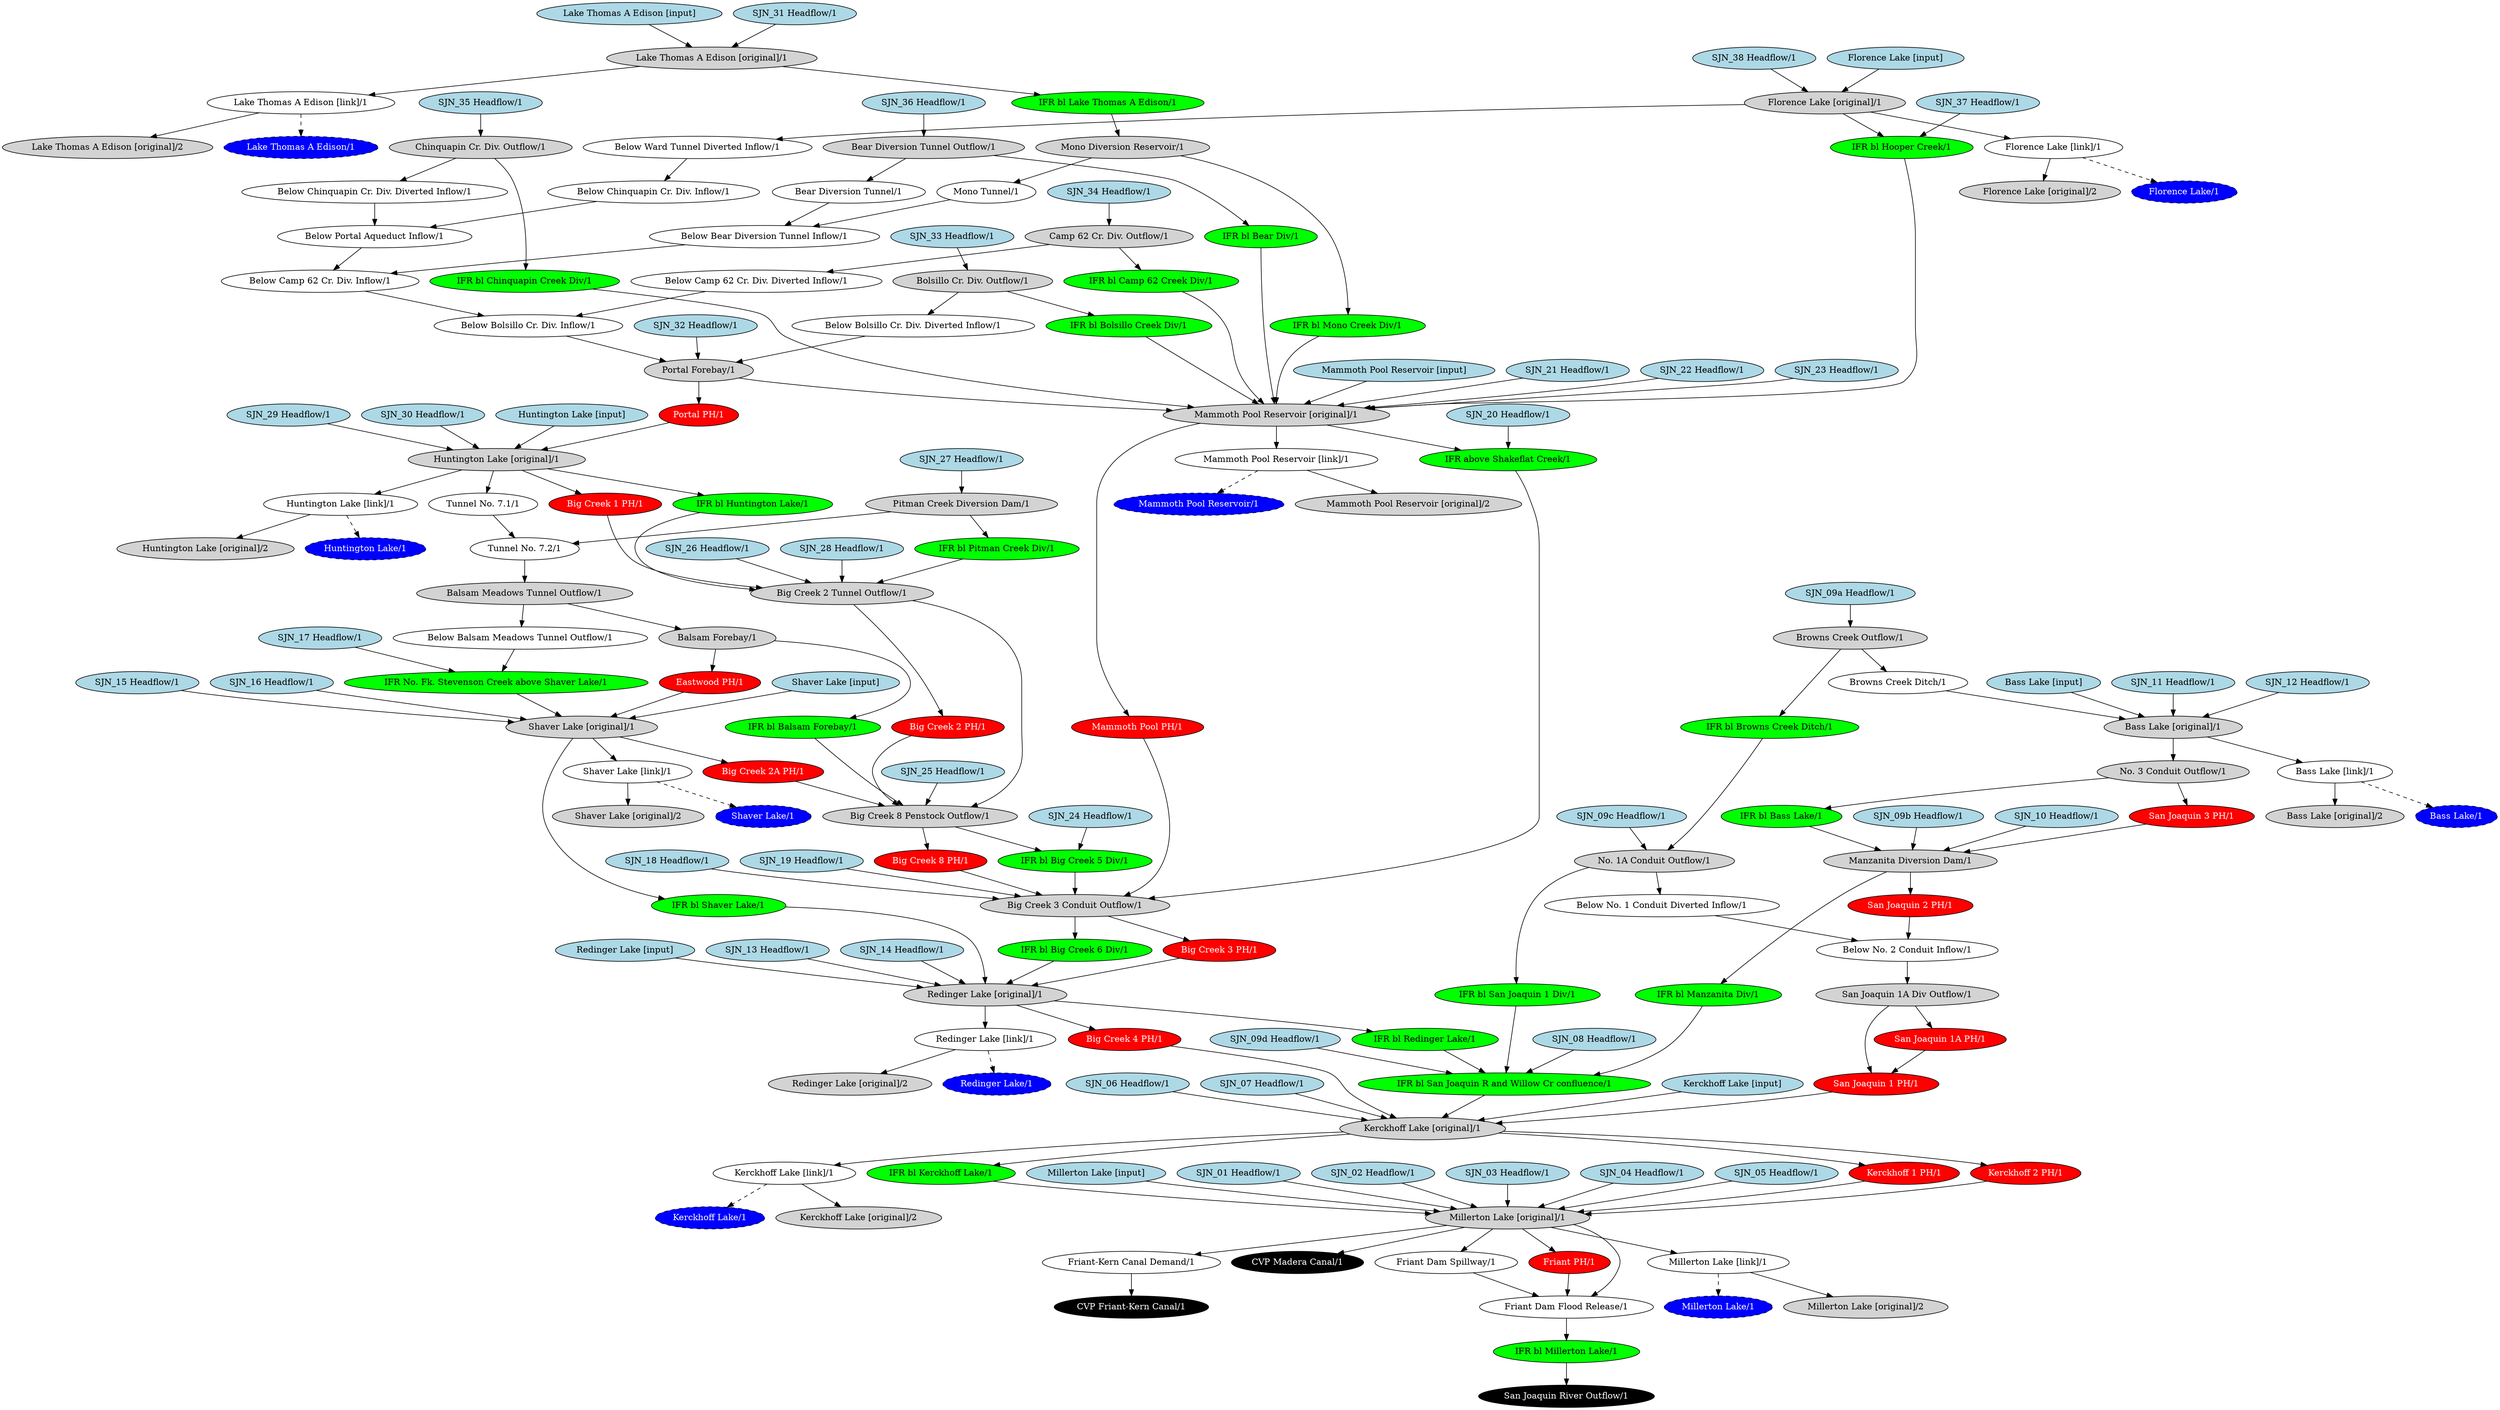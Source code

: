 // upper_san_joaquin
digraph upper_san_joaquin {
	"Bear Diversion Tunnel/1" [fillcolor=white fontcolor=black shape=oval style=filled]
	"Below Balsam Meadows Tunnel Outflow/1" [fillcolor=white fontcolor=black shape=oval style=filled]
	"Below Bear Diversion Tunnel Inflow/1" [fillcolor=white fontcolor=black shape=oval style=filled]
	"Below Bolsillo Cr. Div. Diverted Inflow/1" [fillcolor=white fontcolor=black shape=oval style=filled]
	"Below Bolsillo Cr. Div. Inflow/1" [fillcolor=white fontcolor=black shape=oval style=filled]
	"Below Camp 62 Cr. Div. Diverted Inflow/1" [fillcolor=white fontcolor=black shape=oval style=filled]
	"Below Camp 62 Cr. Div. Inflow/1" [fillcolor=white fontcolor=black shape=oval style=filled]
	"Below Chinquapin Cr. Div. Diverted Inflow/1" [fillcolor=white fontcolor=black shape=oval style=filled]
	"Below Chinquapin Cr. Div. Inflow/1" [fillcolor=white fontcolor=black shape=oval style=filled]
	"Below No. 1 Conduit Diverted Inflow/1" [fillcolor=white fontcolor=black shape=oval style=filled]
	"Below No. 2 Conduit Inflow/1" [fillcolor=white fontcolor=black shape=oval style=filled]
	"Below Portal Aqueduct Inflow/1" [fillcolor=white fontcolor=black shape=oval style=filled]
	"Below Ward Tunnel Diverted Inflow/1" [fillcolor=white fontcolor=black shape=oval style=filled]
	"Browns Creek Ditch/1" [fillcolor=white fontcolor=black shape=oval style=filled]
	"Friant-Kern Canal Demand/1" [fillcolor=white fontcolor=black shape=oval style=filled]
	"Mono Tunnel/1" [fillcolor=white fontcolor=black shape=oval style=filled]
	"Tunnel No. 7.1/1" [fillcolor=white fontcolor=black shape=oval style=filled]
	"Tunnel No. 7.2/1" [fillcolor=white fontcolor=black shape=oval style=filled]
	"Balsam Forebay/1" [fillcolor=lightgrey fontcolor=black shape=oval style=filled]
	"Balsam Meadows Tunnel Outflow/1" [fillcolor=lightgrey fontcolor=black shape=oval style=filled]
	"Bass Lake [original]/1" [fillcolor=lightgrey fontcolor=black shape=oval style=filled]
	"Bass Lake [input]" [fillcolor=lightblue fontcolor=black shape=oval style=filled]
	"Bass Lake [link]/1" [fillcolor=white fontcolor=black shape=oval style=filled]
	"Bass Lake/1" [fillcolor=blue fontcolor=white shape=oval style="filled,dashed"]
	"Bass Lake [link]/1" -> "Bass Lake/1" [style=dashed]
	"Bass Lake [original]/2" [fillcolor=lightgrey fontcolor=black shape=oval style=filled]
	"Bear Diversion Tunnel Outflow/1" [fillcolor=lightgrey fontcolor=black shape=oval style=filled]
	"Big Creek 1 PH/1" [fillcolor=red fontcolor=white shape=oval style=filled]
	"Big Creek 2 PH/1" [fillcolor=red fontcolor=white shape=oval style=filled]
	"Big Creek 2 Tunnel Outflow/1" [fillcolor=lightgrey fontcolor=black shape=oval style=filled]
	"Big Creek 2A PH/1" [fillcolor=red fontcolor=white shape=oval style=filled]
	"Big Creek 3 Conduit Outflow/1" [fillcolor=lightgrey fontcolor=black shape=oval style=filled]
	"Big Creek 3 PH/1" [fillcolor=red fontcolor=white shape=oval style=filled]
	"Big Creek 4 PH/1" [fillcolor=red fontcolor=white shape=oval style=filled]
	"Big Creek 8 Penstock Outflow/1" [fillcolor=lightgrey fontcolor=black shape=oval style=filled]
	"Big Creek 8 PH/1" [fillcolor=red fontcolor=white shape=oval style=filled]
	"Bolsillo Cr. Div. Outflow/1" [fillcolor=lightgrey fontcolor=black shape=oval style=filled]
	"Browns Creek Outflow/1" [fillcolor=lightgrey fontcolor=black shape=oval style=filled]
	"Camp 62 Cr. Div. Outflow/1" [fillcolor=lightgrey fontcolor=black shape=oval style=filled]
	"Chinquapin Cr. Div. Outflow/1" [fillcolor=lightgrey fontcolor=black shape=oval style=filled]
	"CVP Friant-Kern Canal/1" [fillcolor=black fontcolor=white shape=oval style=filled]
	"CVP Madera Canal/1" [fillcolor=black fontcolor=white shape=oval style=filled]
	"Eastwood PH/1" [fillcolor=red fontcolor=white shape=oval style=filled]
	"Florence Lake [original]/1" [fillcolor=lightgrey fontcolor=black shape=oval style=filled]
	"Florence Lake [input]" [fillcolor=lightblue fontcolor=black shape=oval style=filled]
	"Florence Lake [link]/1" [fillcolor=white fontcolor=black shape=oval style=filled]
	"Florence Lake/1" [fillcolor=blue fontcolor=white shape=oval style="filled,dashed"]
	"Florence Lake [link]/1" -> "Florence Lake/1" [style=dashed]
	"Florence Lake [original]/2" [fillcolor=lightgrey fontcolor=black shape=oval style=filled]
	"Friant Dam Spillway/1" [fillcolor=white fontcolor=black shape=oval style=filled]
	"Friant Dam Flood Release/1" [fillcolor=white fontcolor=black shape=oval style=filled]
	"Friant PH/1" [fillcolor=red fontcolor=white shape=oval style=filled]
	"Huntington Lake [original]/1" [fillcolor=lightgrey fontcolor=black shape=oval style=filled]
	"Huntington Lake [input]" [fillcolor=lightblue fontcolor=black shape=oval style=filled]
	"Huntington Lake [link]/1" [fillcolor=white fontcolor=black shape=oval style=filled]
	"Huntington Lake/1" [fillcolor=blue fontcolor=white shape=oval style="filled,dashed"]
	"Huntington Lake [link]/1" -> "Huntington Lake/1" [style=dashed]
	"Huntington Lake [original]/2" [fillcolor=lightgrey fontcolor=black shape=oval style=filled]
	"IFR above Shakeflat Creek/1" [fillcolor=green fontcolor=black shape=oval style=filled]
	"IFR bl Balsam Forebay/1" [fillcolor=green fontcolor=black shape=oval style=filled]
	"IFR bl Bass Lake/1" [fillcolor=green fontcolor=black shape=oval style=filled]
	"IFR bl Bear Div/1" [fillcolor=green fontcolor=black shape=oval style=filled]
	"IFR bl Big Creek 5 Div/1" [fillcolor=green fontcolor=black shape=oval style=filled]
	"IFR bl Big Creek 6 Div/1" [fillcolor=green fontcolor=black shape=oval style=filled]
	"IFR bl Bolsillo Creek Div/1" [fillcolor=green fontcolor=black shape=oval style=filled]
	"IFR bl Browns Creek Ditch/1" [fillcolor=green fontcolor=black shape=oval style=filled]
	"IFR bl Camp 62 Creek Div/1" [fillcolor=green fontcolor=black shape=oval style=filled]
	"IFR bl Chinquapin Creek Div/1" [fillcolor=green fontcolor=black shape=oval style=filled]
	"IFR bl Hooper Creek/1" [fillcolor=green fontcolor=black shape=oval style=filled]
	"IFR bl Huntington Lake/1" [fillcolor=green fontcolor=black shape=oval style=filled]
	"IFR bl Kerckhoff Lake/1" [fillcolor=green fontcolor=black shape=oval style=filled]
	"IFR bl Lake Thomas A Edison/1" [fillcolor=green fontcolor=black shape=oval style=filled]
	"IFR bl Manzanita Div/1" [fillcolor=green fontcolor=black shape=oval style=filled]
	"IFR bl Millerton Lake/1" [fillcolor=green fontcolor=black shape=oval style=filled]
	"IFR bl Mono Creek Div/1" [fillcolor=green fontcolor=black shape=oval style=filled]
	"IFR bl Pitman Creek Div/1" [fillcolor=green fontcolor=black shape=oval style=filled]
	"IFR bl Redinger Lake/1" [fillcolor=green fontcolor=black shape=oval style=filled]
	"IFR bl San Joaquin 1 Div/1" [fillcolor=green fontcolor=black shape=oval style=filled]
	"IFR bl San Joaquin R and Willow Cr confluence/1" [fillcolor=green fontcolor=black shape=oval style=filled]
	"IFR bl Shaver Lake/1" [fillcolor=green fontcolor=black shape=oval style=filled]
	"IFR No. Fk. Stevenson Creek above Shaver Lake/1" [fillcolor=green fontcolor=black shape=oval style=filled]
	"Kerckhoff 1 PH/1" [fillcolor=red fontcolor=white shape=oval style=filled]
	"Kerckhoff 2 PH/1" [fillcolor=red fontcolor=white shape=oval style=filled]
	"Kerckhoff Lake [original]/1" [fillcolor=lightgrey fontcolor=black shape=oval style=filled]
	"Kerckhoff Lake [input]" [fillcolor=lightblue fontcolor=black shape=oval style=filled]
	"Kerckhoff Lake [link]/1" [fillcolor=white fontcolor=black shape=oval style=filled]
	"Kerckhoff Lake/1" [fillcolor=blue fontcolor=white shape=oval style="filled,dashed"]
	"Kerckhoff Lake [link]/1" -> "Kerckhoff Lake/1" [style=dashed]
	"Kerckhoff Lake [original]/2" [fillcolor=lightgrey fontcolor=black shape=oval style=filled]
	"Lake Thomas A Edison [original]/1" [fillcolor=lightgrey fontcolor=black shape=oval style=filled]
	"Lake Thomas A Edison [input]" [fillcolor=lightblue fontcolor=black shape=oval style=filled]
	"Lake Thomas A Edison [link]/1" [fillcolor=white fontcolor=black shape=oval style=filled]
	"Lake Thomas A Edison/1" [fillcolor=blue fontcolor=white shape=oval style="filled,dashed"]
	"Lake Thomas A Edison [link]/1" -> "Lake Thomas A Edison/1" [style=dashed]
	"Lake Thomas A Edison [original]/2" [fillcolor=lightgrey fontcolor=black shape=oval style=filled]
	"Mammoth Pool PH/1" [fillcolor=red fontcolor=white shape=oval style=filled]
	"Mammoth Pool Reservoir [original]/1" [fillcolor=lightgrey fontcolor=black shape=oval style=filled]
	"Mammoth Pool Reservoir [input]" [fillcolor=lightblue fontcolor=black shape=oval style=filled]
	"Mammoth Pool Reservoir [link]/1" [fillcolor=white fontcolor=black shape=oval style=filled]
	"Mammoth Pool Reservoir/1" [fillcolor=blue fontcolor=white shape=oval style="filled,dashed"]
	"Mammoth Pool Reservoir [link]/1" -> "Mammoth Pool Reservoir/1" [style=dashed]
	"Mammoth Pool Reservoir [original]/2" [fillcolor=lightgrey fontcolor=black shape=oval style=filled]
	"Manzanita Diversion Dam/1" [fillcolor=lightgrey fontcolor=black shape=oval style=filled]
	"Millerton Lake [original]/1" [fillcolor=lightgrey fontcolor=black shape=oval style=filled]
	"Millerton Lake [input]" [fillcolor=lightblue fontcolor=black shape=oval style=filled]
	"Millerton Lake [link]/1" [fillcolor=white fontcolor=black shape=oval style=filled]
	"Millerton Lake/1" [fillcolor=blue fontcolor=white shape=oval style="filled,dashed"]
	"Millerton Lake [link]/1" -> "Millerton Lake/1" [style=dashed]
	"Millerton Lake [original]/2" [fillcolor=lightgrey fontcolor=black shape=oval style=filled]
	"Mono Diversion Reservoir/1" [fillcolor=lightgrey fontcolor=black shape=oval style=filled]
	"No. 1A Conduit Outflow/1" [fillcolor=lightgrey fontcolor=black shape=oval style=filled]
	"No. 3 Conduit Outflow/1" [fillcolor=lightgrey fontcolor=black shape=oval style=filled]
	"Pitman Creek Diversion Dam/1" [fillcolor=lightgrey fontcolor=black shape=oval style=filled]
	"Portal Forebay/1" [fillcolor=lightgrey fontcolor=black shape=oval style=filled]
	"Portal PH/1" [fillcolor=red fontcolor=white shape=oval style=filled]
	"Redinger Lake [original]/1" [fillcolor=lightgrey fontcolor=black shape=oval style=filled]
	"Redinger Lake [input]" [fillcolor=lightblue fontcolor=black shape=oval style=filled]
	"Redinger Lake [link]/1" [fillcolor=white fontcolor=black shape=oval style=filled]
	"Redinger Lake/1" [fillcolor=blue fontcolor=white shape=oval style="filled,dashed"]
	"Redinger Lake [link]/1" -> "Redinger Lake/1" [style=dashed]
	"Redinger Lake [original]/2" [fillcolor=lightgrey fontcolor=black shape=oval style=filled]
	"San Joaquin 1 PH/1" [fillcolor=red fontcolor=white shape=oval style=filled]
	"San Joaquin 1A Div Outflow/1" [fillcolor=lightgrey fontcolor=black shape=oval style=filled]
	"San Joaquin 1A PH/1" [fillcolor=red fontcolor=white shape=oval style=filled]
	"San Joaquin 2 PH/1" [fillcolor=red fontcolor=white shape=oval style=filled]
	"San Joaquin 3 PH/1" [fillcolor=red fontcolor=white shape=oval style=filled]
	"San Joaquin River Outflow/1" [fillcolor=black fontcolor=white shape=oval style=filled]
	"Shaver Lake [original]/1" [fillcolor=lightgrey fontcolor=black shape=oval style=filled]
	"Shaver Lake [input]" [fillcolor=lightblue fontcolor=black shape=oval style=filled]
	"Shaver Lake [link]/1" [fillcolor=white fontcolor=black shape=oval style=filled]
	"Shaver Lake/1" [fillcolor=blue fontcolor=white shape=oval style="filled,dashed"]
	"Shaver Lake [link]/1" -> "Shaver Lake/1" [style=dashed]
	"Shaver Lake [original]/2" [fillcolor=lightgrey fontcolor=black shape=oval style=filled]
	"SJN_01 Headflow/1" [fillcolor=lightblue fontcolor=black shape=oval style=filled]
	"SJN_02 Headflow/1" [fillcolor=lightblue fontcolor=black shape=oval style=filled]
	"SJN_03 Headflow/1" [fillcolor=lightblue fontcolor=black shape=oval style=filled]
	"SJN_04 Headflow/1" [fillcolor=lightblue fontcolor=black shape=oval style=filled]
	"SJN_05 Headflow/1" [fillcolor=lightblue fontcolor=black shape=oval style=filled]
	"SJN_06 Headflow/1" [fillcolor=lightblue fontcolor=black shape=oval style=filled]
	"SJN_07 Headflow/1" [fillcolor=lightblue fontcolor=black shape=oval style=filled]
	"SJN_08 Headflow/1" [fillcolor=lightblue fontcolor=black shape=oval style=filled]
	"SJN_09a Headflow/1" [fillcolor=lightblue fontcolor=black shape=oval style=filled]
	"SJN_09b Headflow/1" [fillcolor=lightblue fontcolor=black shape=oval style=filled]
	"SJN_09c Headflow/1" [fillcolor=lightblue fontcolor=black shape=oval style=filled]
	"SJN_09d Headflow/1" [fillcolor=lightblue fontcolor=black shape=oval style=filled]
	"SJN_10 Headflow/1" [fillcolor=lightblue fontcolor=black shape=oval style=filled]
	"SJN_11 Headflow/1" [fillcolor=lightblue fontcolor=black shape=oval style=filled]
	"SJN_12 Headflow/1" [fillcolor=lightblue fontcolor=black shape=oval style=filled]
	"SJN_13 Headflow/1" [fillcolor=lightblue fontcolor=black shape=oval style=filled]
	"SJN_14 Headflow/1" [fillcolor=lightblue fontcolor=black shape=oval style=filled]
	"SJN_15 Headflow/1" [fillcolor=lightblue fontcolor=black shape=oval style=filled]
	"SJN_16 Headflow/1" [fillcolor=lightblue fontcolor=black shape=oval style=filled]
	"SJN_17 Headflow/1" [fillcolor=lightblue fontcolor=black shape=oval style=filled]
	"SJN_18 Headflow/1" [fillcolor=lightblue fontcolor=black shape=oval style=filled]
	"SJN_19 Headflow/1" [fillcolor=lightblue fontcolor=black shape=oval style=filled]
	"SJN_20 Headflow/1" [fillcolor=lightblue fontcolor=black shape=oval style=filled]
	"SJN_21 Headflow/1" [fillcolor=lightblue fontcolor=black shape=oval style=filled]
	"SJN_22 Headflow/1" [fillcolor=lightblue fontcolor=black shape=oval style=filled]
	"SJN_23 Headflow/1" [fillcolor=lightblue fontcolor=black shape=oval style=filled]
	"SJN_24 Headflow/1" [fillcolor=lightblue fontcolor=black shape=oval style=filled]
	"SJN_25 Headflow/1" [fillcolor=lightblue fontcolor=black shape=oval style=filled]
	"SJN_26 Headflow/1" [fillcolor=lightblue fontcolor=black shape=oval style=filled]
	"SJN_27 Headflow/1" [fillcolor=lightblue fontcolor=black shape=oval style=filled]
	"SJN_28 Headflow/1" [fillcolor=lightblue fontcolor=black shape=oval style=filled]
	"SJN_29 Headflow/1" [fillcolor=lightblue fontcolor=black shape=oval style=filled]
	"SJN_30 Headflow/1" [fillcolor=lightblue fontcolor=black shape=oval style=filled]
	"SJN_31 Headflow/1" [fillcolor=lightblue fontcolor=black shape=oval style=filled]
	"SJN_32 Headflow/1" [fillcolor=lightblue fontcolor=black shape=oval style=filled]
	"SJN_33 Headflow/1" [fillcolor=lightblue fontcolor=black shape=oval style=filled]
	"SJN_34 Headflow/1" [fillcolor=lightblue fontcolor=black shape=oval style=filled]
	"SJN_35 Headflow/1" [fillcolor=lightblue fontcolor=black shape=oval style=filled]
	"SJN_36 Headflow/1" [fillcolor=lightblue fontcolor=black shape=oval style=filled]
	"SJN_37 Headflow/1" [fillcolor=lightblue fontcolor=black shape=oval style=filled]
	"SJN_38 Headflow/1" [fillcolor=lightblue fontcolor=black shape=oval style=filled]
	"Bass Lake [input]" -> "Bass Lake [original]/1"
	"Bass Lake [original]/1" -> "Bass Lake [link]/1"
	"Bass Lake [link]/1" -> "Bass Lake [original]/2"
	"Florence Lake [input]" -> "Florence Lake [original]/1"
	"Florence Lake [original]/1" -> "Florence Lake [link]/1"
	"Florence Lake [link]/1" -> "Florence Lake [original]/2"
	"Huntington Lake [input]" -> "Huntington Lake [original]/1"
	"Huntington Lake [original]/1" -> "Huntington Lake [link]/1"
	"Huntington Lake [link]/1" -> "Huntington Lake [original]/2"
	"Kerckhoff Lake [input]" -> "Kerckhoff Lake [original]/1"
	"Kerckhoff Lake [original]/1" -> "Kerckhoff Lake [link]/1"
	"Kerckhoff Lake [link]/1" -> "Kerckhoff Lake [original]/2"
	"Lake Thomas A Edison [input]" -> "Lake Thomas A Edison [original]/1"
	"Lake Thomas A Edison [original]/1" -> "Lake Thomas A Edison [link]/1"
	"Lake Thomas A Edison [link]/1" -> "Lake Thomas A Edison [original]/2"
	"Mammoth Pool Reservoir [input]" -> "Mammoth Pool Reservoir [original]/1"
	"Mammoth Pool Reservoir [original]/1" -> "Mammoth Pool Reservoir [link]/1"
	"Mammoth Pool Reservoir [link]/1" -> "Mammoth Pool Reservoir [original]/2"
	"Millerton Lake [input]" -> "Millerton Lake [original]/1"
	"Millerton Lake [original]/1" -> "Millerton Lake [link]/1"
	"Millerton Lake [link]/1" -> "Millerton Lake [original]/2"
	"Redinger Lake [input]" -> "Redinger Lake [original]/1"
	"Redinger Lake [original]/1" -> "Redinger Lake [link]/1"
	"Redinger Lake [link]/1" -> "Redinger Lake [original]/2"
	"Shaver Lake [input]" -> "Shaver Lake [original]/1"
	"Shaver Lake [original]/1" -> "Shaver Lake [link]/1"
	"Shaver Lake [link]/1" -> "Shaver Lake [original]/2"
	"Balsam Meadows Tunnel Outflow/1" -> "Below Balsam Meadows Tunnel Outflow/1"
	"Bolsillo Cr. Div. Outflow/1" -> "Below Bolsillo Cr. Div. Diverted Inflow/1"
	"Camp 62 Cr. Div. Outflow/1" -> "Below Camp 62 Cr. Div. Diverted Inflow/1"
	"Chinquapin Cr. Div. Outflow/1" -> "Below Chinquapin Cr. Div. Diverted Inflow/1"
	"SJN_09c Headflow/1" -> "No. 1A Conduit Outflow/1"
	"SJN_09b Headflow/1" -> "Manzanita Diversion Dam/1"
	"No. 1A Conduit Outflow/1" -> "Below No. 1 Conduit Diverted Inflow/1"
	"Below No. 2 Conduit Inflow/1" -> "San Joaquin 1A Div Outflow/1"
	"Florence Lake [original]/1" -> "Below Ward Tunnel Diverted Inflow/1"
	"Huntington Lake [original]/1" -> "Tunnel No. 7.1/1"
	"Tunnel No. 7.2/1" -> "Balsam Meadows Tunnel Outflow/1"
	"Balsam Meadows Tunnel Outflow/1" -> "Balsam Forebay/1"
	"Balsam Forebay/1" -> "IFR bl Balsam Forebay/1"
	"Big Creek 2 Tunnel Outflow/1" -> "Big Creek 2 PH/1"
	"Big Creek 3 Conduit Outflow/1" -> "Big Creek 3 PH/1"
	"Redinger Lake [original]/1" -> "Big Creek 4 PH/1"
	"Big Creek 8 Penstock Outflow/1" -> "Big Creek 8 PH/1"
	"Bolsillo Cr. Div. Outflow/1" -> "IFR bl Bolsillo Creek Div/1"
	"Browns Creek Outflow/1" -> "IFR bl Browns Creek Ditch/1"
	"Camp 62 Cr. Div. Outflow/1" -> "IFR bl Camp 62 Creek Div/1"
	"Chinquapin Cr. Div. Outflow/1" -> "IFR bl Chinquapin Creek Div/1"
	"Huntington Lake [original]/1" -> "IFR bl Huntington Lake/1"
	"No. 3 Conduit Outflow/1" -> "IFR bl Bass Lake/1"
	"Bear Diversion Tunnel Outflow/1" -> "IFR bl Bear Div/1"
	"IFR bl Browns Creek Ditch/1" -> "No. 1A Conduit Outflow/1"
	"Mono Diversion Reservoir/1" -> "IFR bl Mono Creek Div/1"
	"Pitman Creek Diversion Dam/1" -> "IFR bl Pitman Creek Div/1"
	"Kerckhoff Lake [original]/1" -> "Kerckhoff 1 PH/1"
	"Kerckhoff Lake [original]/1" -> "IFR bl Kerckhoff Lake/1"
	"Kerckhoff Lake [original]/1" -> "Kerckhoff 2 PH/1"
	"Lake Thomas A Edison [original]/1" -> "IFR bl Lake Thomas A Edison/1"
	"Mammoth Pool Reservoir [original]/1" -> "Mammoth Pool PH/1"
	"Manzanita Diversion Dam/1" -> "San Joaquin 2 PH/1"
	"Bass Lake [original]/1" -> "No. 3 Conduit Outflow/1"
	"No. 1A Conduit Outflow/1" -> "IFR bl San Joaquin 1 Div/1"
	"Shaver Lake [original]/1" -> "Big Creek 2A PH/1"
	"Portal Forebay/1" -> "Portal PH/1"
	"San Joaquin 1A Div Outflow/1" -> "San Joaquin 1A PH/1"
	"Shaver Lake [original]/1" -> "IFR bl Shaver Lake/1"
	"Big Creek 3 Conduit Outflow/1" -> "IFR bl Big Creek 6 Div/1"
	"Redinger Lake [original]/1" -> "IFR bl Redinger Lake/1"
	"Balsam Forebay/1" -> "Eastwood PH/1"
	"Millerton Lake [original]/1" -> "Friant-Kern Canal Demand/1"
	"Manzanita Diversion Dam/1" -> "IFR bl Manzanita Div/1"
	"Millerton Lake [original]/1" -> "Friant PH/1"
	"Millerton Lake [original]/1" -> "Friant Dam Spillway/1"
	"Huntington Lake [original]/1" -> "Big Creek 1 PH/1"
	"Friant Dam Flood Release/1" -> "IFR bl Millerton Lake/1"
	"Below Bolsillo Cr. Div. Diverted Inflow/1" -> "Portal Forebay/1"
	"Below Bolsillo Cr. Div. Inflow/1" -> "Portal Forebay/1"
	"Browns Creek Ditch/1" -> "Bass Lake [original]/1"
	"Below Camp 62 Cr. Div. Diverted Inflow/1" -> "Below Bolsillo Cr. Div. Inflow/1"
	"Below Camp 62 Cr. Div. Inflow/1" -> "Below Bolsillo Cr. Div. Inflow/1"
	"Below Chinquapin Cr. Div. Diverted Inflow/1" -> "Below Portal Aqueduct Inflow/1"
	"Below Chinquapin Cr. Div. Inflow/1" -> "Below Portal Aqueduct Inflow/1"
	"Bear Diversion Tunnel/1" -> "Below Bear Diversion Tunnel Inflow/1"
	"Mono Tunnel/1" -> "Below Bear Diversion Tunnel Inflow/1"
	"Below No. 1 Conduit Diverted Inflow/1" -> "Below No. 2 Conduit Inflow/1"
	"Below Bear Diversion Tunnel Inflow/1" -> "Below Camp 62 Cr. Div. Inflow/1"
	"Below Portal Aqueduct Inflow/1" -> "Below Camp 62 Cr. Div. Inflow/1"
	"SJN_01 Headflow/1" -> "Millerton Lake [original]/1"
	"Friant PH/1" -> "Friant Dam Flood Release/1"
	"Friant Dam Spillway/1" -> "Friant Dam Flood Release/1"
	"Millerton Lake [original]/1" -> "Friant Dam Flood Release/1"
	"Tunnel No. 7.1/1" -> "Tunnel No. 7.2/1"
	"Pitman Creek Diversion Dam/1" -> "Tunnel No. 7.2/1"
	"San Joaquin 1A Div Outflow/1" -> "San Joaquin 1 PH/1"
	"SJN_02 Headflow/1" -> "Millerton Lake [original]/1"
	"SJN_03 Headflow/1" -> "Millerton Lake [original]/1"
	"SJN_04 Headflow/1" -> "Millerton Lake [original]/1"
	"SJN_05 Headflow/1" -> "Millerton Lake [original]/1"
	"SJN_06 Headflow/1" -> "Kerckhoff Lake [original]/1"
	"SJN_09a Headflow/1" -> "Browns Creek Outflow/1"
	"SJN_10 Headflow/1" -> "Manzanita Diversion Dam/1"
	"SJN_11 Headflow/1" -> "Bass Lake [original]/1"
	"SJN_13 Headflow/1" -> "Redinger Lake [original]/1"
	"SJN_14 Headflow/1" -> "Redinger Lake [original]/1"
	"SJN_15 Headflow/1" -> "Shaver Lake [original]/1"
	"SJN_16 Headflow/1" -> "Shaver Lake [original]/1"
	"SJN_18 Headflow/1" -> "Big Creek 3 Conduit Outflow/1"
	"Mammoth Pool Reservoir [original]/1" -> "IFR above Shakeflat Creek/1"
	"SJN_20 Headflow/1" -> "IFR above Shakeflat Creek/1"
	"SJN_21 Headflow/1" -> "Mammoth Pool Reservoir [original]/1"
	"Portal Forebay/1" -> "Mammoth Pool Reservoir [original]/1"
	"SJN_22 Headflow/1" -> "Mammoth Pool Reservoir [original]/1"
	"SJN_25 Headflow/1" -> "Big Creek 8 Penstock Outflow/1"
	"Big Creek 2 Tunnel Outflow/1" -> "Big Creek 8 Penstock Outflow/1"
	"SJN_26 Headflow/1" -> "Big Creek 2 Tunnel Outflow/1"
	"SJN_28 Headflow/1" -> "Big Creek 2 Tunnel Outflow/1"
	"SJN_29 Headflow/1" -> "Huntington Lake [original]/1"
	"SJN_30 Headflow/1" -> "Huntington Lake [original]/1"
	"SJN_31 Headflow/1" -> "Lake Thomas A Edison [original]/1"
	"SJN_32 Headflow/1" -> "Portal Forebay/1"
	"SJN_33 Headflow/1" -> "Bolsillo Cr. Div. Outflow/1"
	"SJN_34 Headflow/1" -> "Camp 62 Cr. Div. Outflow/1"
	"SJN_35 Headflow/1" -> "Chinquapin Cr. Div. Outflow/1"
	"SJN_37 Headflow/1" -> "IFR bl Hooper Creek/1"
	"SJN_38 Headflow/1" -> "Florence Lake [original]/1"
	"IFR bl Big Creek 6 Div/1" -> "Redinger Lake [original]/1"
	"Below Balsam Meadows Tunnel Outflow/1" -> "IFR No. Fk. Stevenson Creek above Shaver Lake/1"
	"SJN_17 Headflow/1" -> "IFR No. Fk. Stevenson Creek above Shaver Lake/1"
	"SJN_19 Headflow/1" -> "Big Creek 3 Conduit Outflow/1"
	"Big Creek 8 Penstock Outflow/1" -> "IFR bl Big Creek 5 Div/1"
	"SJN_24 Headflow/1" -> "IFR bl Big Creek 5 Div/1"
	"SJN_23 Headflow/1" -> "Mammoth Pool Reservoir [original]/1"
	"Below Ward Tunnel Diverted Inflow/1" -> "Below Chinquapin Cr. Div. Inflow/1"
	"Florence Lake [original]/1" -> "IFR bl Hooper Creek/1"
	"IFR bl Hooper Creek/1" -> "Mammoth Pool Reservoir [original]/1"
	"SJN_36 Headflow/1" -> "Bear Diversion Tunnel Outflow/1"
	"Bear Diversion Tunnel Outflow/1" -> "Bear Diversion Tunnel/1"
	"IFR bl Bear Div/1" -> "Mammoth Pool Reservoir [original]/1"
	"IFR bl Chinquapin Creek Div/1" -> "Mammoth Pool Reservoir [original]/1"
	"IFR bl Camp 62 Creek Div/1" -> "Mammoth Pool Reservoir [original]/1"
	"IFR bl Bolsillo Creek Div/1" -> "Mammoth Pool Reservoir [original]/1"
	"IFR bl Lake Thomas A Edison/1" -> "Mono Diversion Reservoir/1"
	"Mono Diversion Reservoir/1" -> "Mono Tunnel/1"
	"IFR bl Mono Creek Div/1" -> "Mammoth Pool Reservoir [original]/1"
	"IFR above Shakeflat Creek/1" -> "Big Creek 3 Conduit Outflow/1"
	"Mammoth Pool PH/1" -> "Big Creek 3 Conduit Outflow/1"
	"Portal PH/1" -> "Huntington Lake [original]/1"
	"IFR bl Huntington Lake/1" -> "Big Creek 2 Tunnel Outflow/1"
	"SJN_27 Headflow/1" -> "Pitman Creek Diversion Dam/1"
	"IFR bl Pitman Creek Div/1" -> "Big Creek 2 Tunnel Outflow/1"
	"Big Creek 1 PH/1" -> "Big Creek 2 Tunnel Outflow/1"
	"Eastwood PH/1" -> "Shaver Lake [original]/1"
	"IFR bl Balsam Forebay/1" -> "Big Creek 8 Penstock Outflow/1"
	"Big Creek 2 PH/1" -> "Big Creek 8 Penstock Outflow/1"
	"Big Creek 2A PH/1" -> "Big Creek 8 Penstock Outflow/1"
	"IFR bl Big Creek 5 Div/1" -> "Big Creek 3 Conduit Outflow/1"
	"Big Creek 8 PH/1" -> "Big Creek 3 Conduit Outflow/1"
	"IFR No. Fk. Stevenson Creek above Shaver Lake/1" -> "Shaver Lake [original]/1"
	"IFR bl Shaver Lake/1" -> "Redinger Lake [original]/1"
	"Big Creek 3 PH/1" -> "Redinger Lake [original]/1"
	"SJN_12 Headflow/1" -> "Bass Lake [original]/1"
	"Browns Creek Outflow/1" -> "Browns Creek Ditch/1"
	"No. 3 Conduit Outflow/1" -> "San Joaquin 3 PH/1"
	"IFR bl Bass Lake/1" -> "Manzanita Diversion Dam/1"
	"San Joaquin 3 PH/1" -> "Manzanita Diversion Dam/1"
	"San Joaquin 2 PH/1" -> "Below No. 2 Conduit Inflow/1"
	"San Joaquin 1A PH/1" -> "San Joaquin 1 PH/1"
	"IFR bl Kerckhoff Lake/1" -> "Millerton Lake [original]/1"
	"Kerckhoff 1 PH/1" -> "Millerton Lake [original]/1"
	"Kerckhoff 2 PH/1" -> "Millerton Lake [original]/1"
	"Millerton Lake [original]/1" -> "CVP Madera Canal/1"
	"Friant-Kern Canal Demand/1" -> "CVP Friant-Kern Canal/1"
	"IFR bl Millerton Lake/1" -> "San Joaquin River Outflow/1"
	"IFR bl Redinger Lake/1" -> "IFR bl San Joaquin R and Willow Cr confluence/1"
	"SJN_08 Headflow/1" -> "IFR bl San Joaquin R and Willow Cr confluence/1"
	"SJN_09d Headflow/1" -> "IFR bl San Joaquin R and Willow Cr confluence/1"
	"IFR bl San Joaquin 1 Div/1" -> "IFR bl San Joaquin R and Willow Cr confluence/1"
	"IFR bl Manzanita Div/1" -> "IFR bl San Joaquin R and Willow Cr confluence/1"
	"SJN_07 Headflow/1" -> "Kerckhoff Lake [original]/1"
	"IFR bl San Joaquin R and Willow Cr confluence/1" -> "Kerckhoff Lake [original]/1"
	"Big Creek 4 PH/1" -> "Kerckhoff Lake [original]/1"
	"San Joaquin 1 PH/1" -> "Kerckhoff Lake [original]/1"
}
